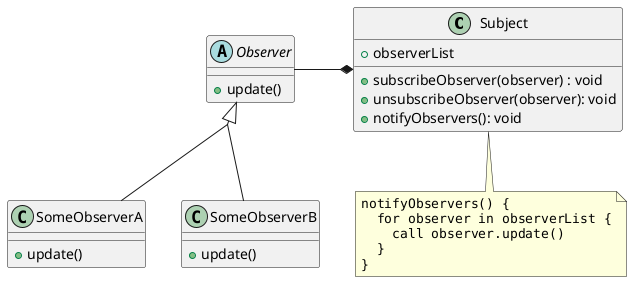 @startuml

class Subject {
    + observerList

    + subscribeObserver(observer) : void
    + unsubscribeObserver(observer): void
    + notifyObservers(): void
}

note bottom of Subject
<code>
notifyObservers() {
  for observer in observerList {
    call observer.update()
  }
}
</code>
end note

abstract class Observer {
  + update()
}

class SomeObserverA {
  + update()
}

class SomeObserverB {
  + update()
}

Subject *-left- Observer
skinparam groupInheritance 2
Observer <|-- SomeObserverA
Observer <|-- SomeObserverB

@enduml
